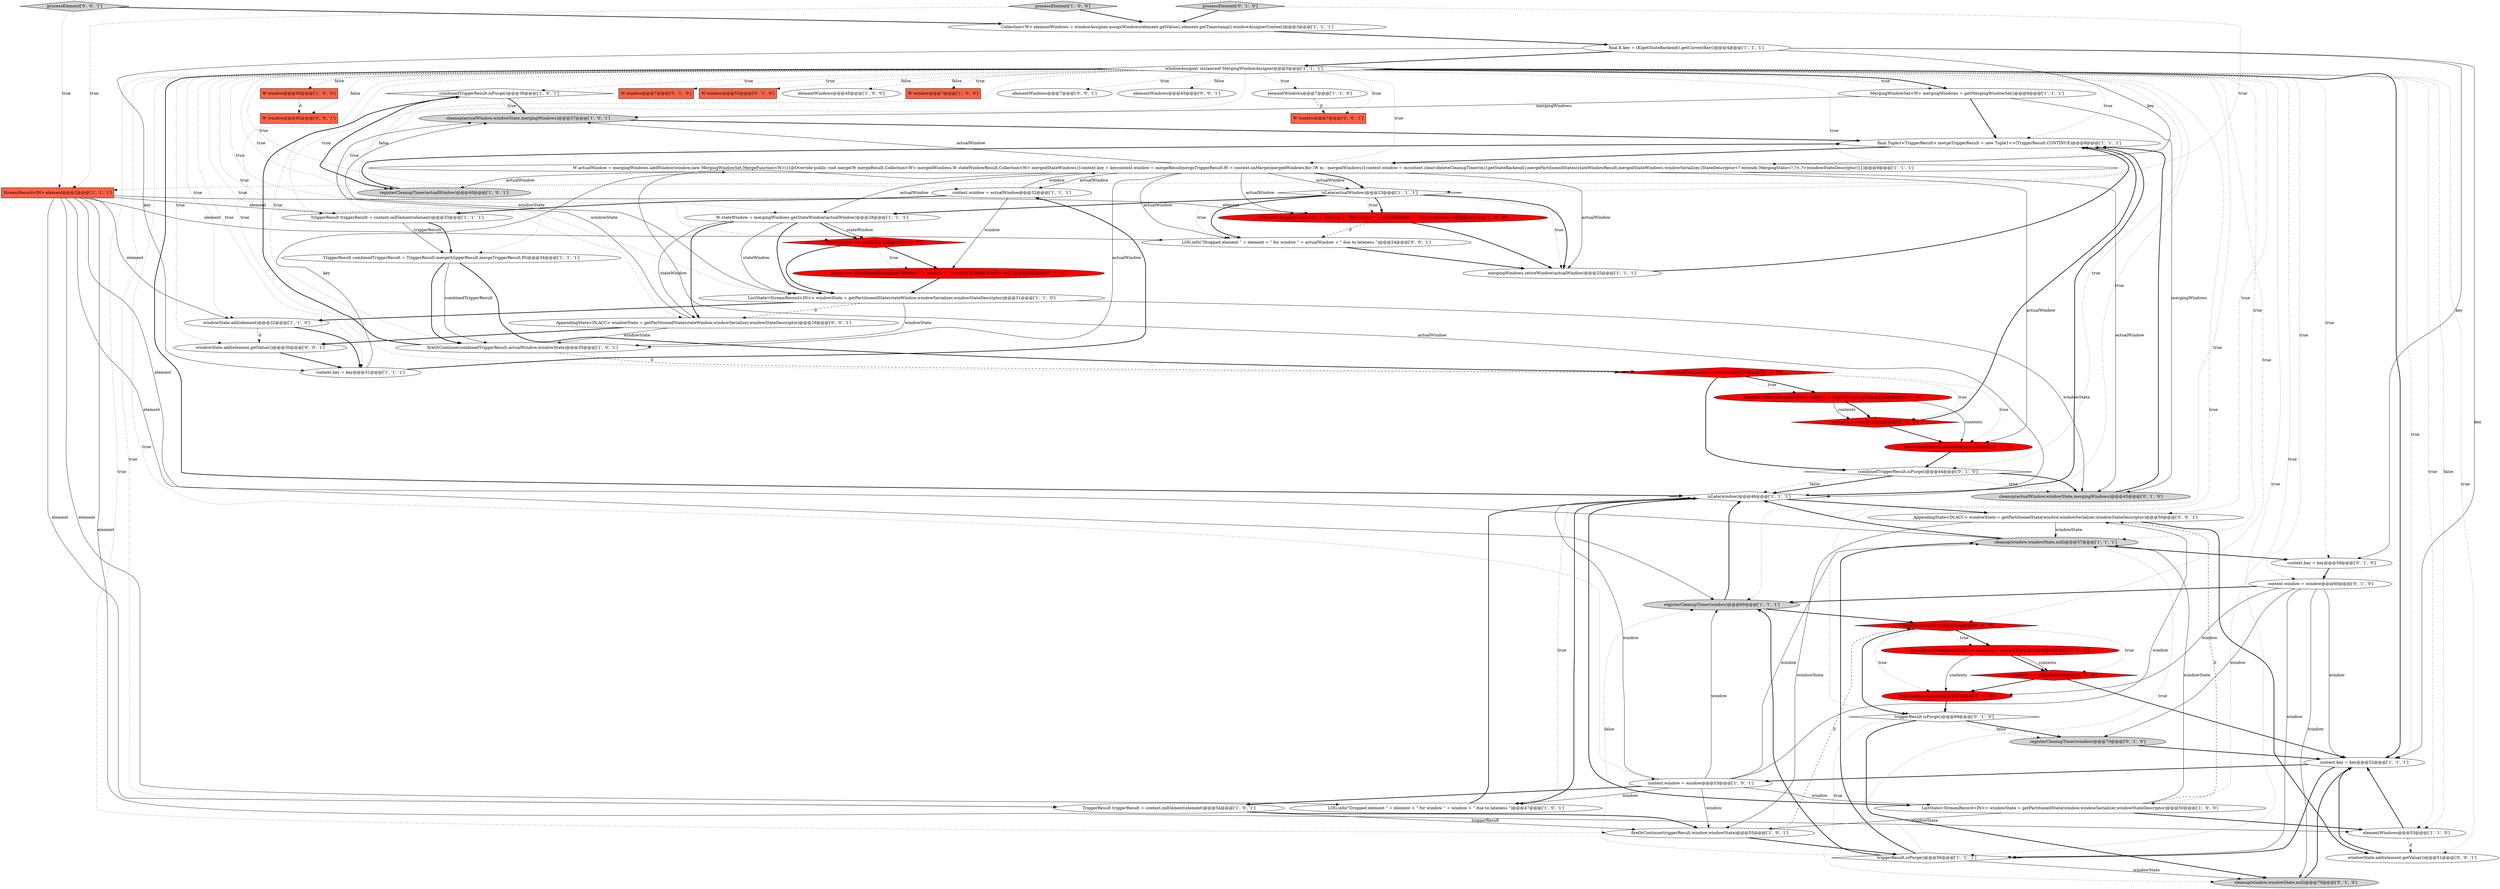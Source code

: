 digraph {
8 [style = filled, label = "combinedTriggerResult.isPurge()@@@36@@@['1', '0', '1']", fillcolor = white, shape = diamond image = "AAA0AAABBB1BBB"];
65 [style = filled, label = "W window@@@45@@@['0', '0', '1']", fillcolor = tomato, shape = box image = "AAA0AAABBB3BBB"];
5 [style = filled, label = "windowAssigner instanceof MergingWindowAssigner@@@5@@@['1', '1', '1']", fillcolor = white, shape = diamond image = "AAA0AAABBB1BBB"];
22 [style = filled, label = "registerCleanupTimer(window)@@@60@@@['1', '1', '1']", fillcolor = lightgray, shape = ellipse image = "AAA0AAABBB1BBB"];
47 [style = filled, label = "contents == null@@@64@@@['0', '1', '0']", fillcolor = red, shape = diamond image = "AAA1AAABBB2BBB"];
60 [style = filled, label = "LOG.info(\"Dropped element \" + element + \" for window \" + actualWindow + \" due to lateness.\")@@@24@@@['0', '0', '1']", fillcolor = white, shape = ellipse image = "AAA0AAABBB3BBB"];
18 [style = filled, label = "mergingWindows.retireWindow(actualWindow)@@@25@@@['1', '1', '1']", fillcolor = white, shape = ellipse image = "AAA0AAABBB1BBB"];
41 [style = filled, label = "cleanup(actualWindow,windowState,mergingWindows)@@@45@@@['0', '1', '0']", fillcolor = lightgray, shape = ellipse image = "AAA0AAABBB2BBB"];
37 [style = filled, label = "combinedTriggerResult.isFire()@@@37@@@['0', '1', '0']", fillcolor = red, shape = diamond image = "AAA1AAABBB2BBB"];
61 [style = filled, label = "AppendingState<IN,ACC> windowState = getPartitionedState(window,windowSerializer,windowStateDescriptor)@@@50@@@['0', '0', '1']", fillcolor = white, shape = ellipse image = "AAA0AAABBB3BBB"];
6 [style = filled, label = "context.key = key@@@52@@@['1', '1', '1']", fillcolor = white, shape = ellipse image = "AAA0AAABBB1BBB"];
53 [style = filled, label = "triggerResult.isPurge()@@@69@@@['0', '1', '0']", fillcolor = white, shape = diamond image = "AAA0AAABBB2BBB"];
44 [style = filled, label = "context.window = window@@@60@@@['0', '1', '0']", fillcolor = white, shape = ellipse image = "AAA0AAABBB2BBB"];
7 [style = filled, label = "cleanup(window,windowState,null)@@@57@@@['1', '1', '1']", fillcolor = lightgray, shape = ellipse image = "AAA0AAABBB1BBB"];
42 [style = filled, label = "W window@@@7@@@['0', '1', '0']", fillcolor = tomato, shape = box image = "AAA0AAABBB2BBB"];
29 [style = filled, label = "LOG.info(\"Dropped element \" + element + \" for window \" + actualWindow + \" due to lateness.\")@@@24@@@['1', '0', '0']", fillcolor = red, shape = ellipse image = "AAA1AAABBB1BBB"];
30 [style = filled, label = "StreamRecord<IN> element@@@2@@@['1', '1', '1']", fillcolor = tomato, shape = box image = "AAA0AAABBB1BBB"];
58 [style = filled, label = "windowState.add(element.getValue())@@@51@@@['0', '0', '1']", fillcolor = white, shape = ellipse image = "AAA0AAABBB3BBB"];
56 [style = filled, label = "context.key = key@@@59@@@['0', '1', '0']", fillcolor = white, shape = ellipse image = "AAA0AAABBB2BBB"];
43 [style = filled, label = "triggerResult.isFire()@@@62@@@['0', '1', '0']", fillcolor = red, shape = diamond image = "AAA1AAABBB2BBB"];
31 [style = filled, label = "triggerResult.isPurge()@@@56@@@['1', '1', '1']", fillcolor = white, shape = diamond image = "AAA0AAABBB1BBB"];
52 [style = filled, label = "W window@@@53@@@['0', '1', '0']", fillcolor = tomato, shape = box image = "AAA0AAABBB2BBB"];
55 [style = filled, label = "Iterable<StreamRecord<IN>> contents = windowState.get()@@@63@@@['0', '1', '0']", fillcolor = red, shape = ellipse image = "AAA1AAABBB2BBB"];
33 [style = filled, label = "TriggerResult triggerResult = context.onElement(element)@@@33@@@['1', '1', '1']", fillcolor = white, shape = ellipse image = "AAA0AAABBB1BBB"];
20 [style = filled, label = "W window@@@45@@@['1', '0', '0']", fillcolor = tomato, shape = box image = "AAA0AAABBB1BBB"];
21 [style = filled, label = "context.window = actualWindow@@@32@@@['1', '1', '1']", fillcolor = white, shape = ellipse image = "AAA0AAABBB1BBB"];
0 [style = filled, label = "isLate(actualWindow)@@@23@@@['1', '1', '1']", fillcolor = white, shape = diamond image = "AAA0AAABBB1BBB"];
24 [style = filled, label = "ListState<StreamRecord<IN>> windowState = getPartitionedState(window,windowSerializer,windowStateDescriptor)@@@50@@@['1', '0', '0']", fillcolor = white, shape = ellipse image = "AAA0AAABBB1BBB"];
46 [style = filled, label = "Iterable<StreamRecord<IN>> contents = windowState.get()@@@38@@@['0', '1', '0']", fillcolor = red, shape = ellipse image = "AAA1AAABBB2BBB"];
19 [style = filled, label = "TriggerResult combinedTriggerResult = TriggerResult.merge(triggerResult,mergeTriggerResult.f0)@@@34@@@['1', '1', '1']", fillcolor = white, shape = ellipse image = "AAA0AAABBB1BBB"];
13 [style = filled, label = "windowState.add(element)@@@32@@@['1', '1', '0']", fillcolor = white, shape = ellipse image = "AAA0AAABBB1BBB"];
16 [style = filled, label = "elementWindows@@@45@@@['1', '0', '0']", fillcolor = white, shape = ellipse image = "AAA0AAABBB1BBB"];
4 [style = filled, label = "context.key = key@@@31@@@['1', '1', '1']", fillcolor = white, shape = ellipse image = "AAA0AAABBB1BBB"];
23 [style = filled, label = "LOG.info(\"Dropped element \" + element + \" for window \" + window + \" due to lateness.\")@@@47@@@['1', '0', '1']", fillcolor = white, shape = ellipse image = "AAA0AAABBB1BBB"];
35 [style = filled, label = "MergingWindowSet<W> mergingWindows = getMergingWindowSet()@@@6@@@['1', '1', '1']", fillcolor = white, shape = ellipse image = "AAA0AAABBB1BBB"];
59 [style = filled, label = "AppendingState<IN,ACC> windowState = getPartitionedState(stateWindow,windowSerializer,windowStateDescriptor)@@@29@@@['0', '0', '1']", fillcolor = white, shape = ellipse image = "AAA0AAABBB3BBB"];
48 [style = filled, label = "registerCleanupTimer(window)@@@73@@@['0', '1', '0']", fillcolor = lightgray, shape = ellipse image = "AAA0AAABBB2BBB"];
15 [style = filled, label = "W window@@@7@@@['1', '0', '0']", fillcolor = tomato, shape = box image = "AAA0AAABBB1BBB"];
38 [style = filled, label = "processElement['0', '1', '0']", fillcolor = lightgray, shape = diamond image = "AAA0AAABBB2BBB"];
62 [style = filled, label = "W window@@@7@@@['0', '0', '1']", fillcolor = tomato, shape = box image = "AAA0AAABBB3BBB"];
45 [style = filled, label = "throw new IllegalStateException(\"Window \" + window + \" is not in in-flight window set.\")@@@29@@@['0', '1', '0']", fillcolor = red, shape = ellipse image = "AAA1AAABBB2BBB"];
57 [style = filled, label = "elementWindows@@@7@@@['0', '0', '1']", fillcolor = white, shape = ellipse image = "AAA0AAABBB3BBB"];
9 [style = filled, label = "final K key = (K)getStateBackend().getCurrentKey()@@@4@@@['1', '1', '1']", fillcolor = white, shape = ellipse image = "AAA0AAABBB1BBB"];
27 [style = filled, label = "fireOrContinue(triggerResult,window,windowState)@@@55@@@['1', '0', '1']", fillcolor = white, shape = ellipse image = "AAA0AAABBB1BBB"];
12 [style = filled, label = "cleanup(actualWindow,windowState,mergingWindows)@@@37@@@['1', '0', '1']", fillcolor = lightgray, shape = ellipse image = "AAA0AAABBB1BBB"];
14 [style = filled, label = "Collection<W> elementWindows = windowAssigner.assignWindows(element.getValue(),element.getTimestamp(),windowAssignerContext)@@@3@@@['1', '1', '1']", fillcolor = white, shape = ellipse image = "AAA0AAABBB1BBB"];
34 [style = filled, label = "registerCleanupTimer(actualWindow)@@@40@@@['1', '0', '1']", fillcolor = lightgray, shape = ellipse image = "AAA0AAABBB1BBB"];
40 [style = filled, label = "fire(window,contents)@@@67@@@['0', '1', '0']", fillcolor = red, shape = ellipse image = "AAA1AAABBB2BBB"];
39 [style = filled, label = "combinedTriggerResult.isPurge()@@@44@@@['0', '1', '0']", fillcolor = white, shape = diamond image = "AAA0AAABBB2BBB"];
2 [style = filled, label = "fireOrContinue(combinedTriggerResult,actualWindow,windowState)@@@35@@@['1', '0', '1']", fillcolor = white, shape = ellipse image = "AAA0AAABBB1BBB"];
50 [style = filled, label = "cleanup(window,windowState,null)@@@70@@@['0', '1', '0']", fillcolor = lightgray, shape = ellipse image = "AAA0AAABBB2BBB"];
25 [style = filled, label = "TriggerResult triggerResult = context.onElement(element)@@@54@@@['1', '0', '1']", fillcolor = white, shape = ellipse image = "AAA0AAABBB1BBB"];
66 [style = filled, label = "processElement['0', '0', '1']", fillcolor = lightgray, shape = diamond image = "AAA0AAABBB3BBB"];
63 [style = filled, label = "elementWindows@@@45@@@['0', '0', '1']", fillcolor = white, shape = ellipse image = "AAA0AAABBB3BBB"];
64 [style = filled, label = "windowState.add(element.getValue())@@@30@@@['0', '0', '1']", fillcolor = white, shape = ellipse image = "AAA0AAABBB3BBB"];
11 [style = filled, label = "final Tuple1<TriggerResult> mergeTriggerResult = new Tuple1<>(TriggerResult.CONTINUE)@@@8@@@['1', '1', '1']", fillcolor = white, shape = ellipse image = "AAA0AAABBB1BBB"];
10 [style = filled, label = "processElement['1', '0', '0']", fillcolor = lightgray, shape = diamond image = "AAA0AAABBB1BBB"];
26 [style = filled, label = "W actualWindow = mergingWindows.addWindow(window,new MergingWindowSet.MergeFunction<W>(){@Override public void merge(W mergeResult,Collection<W> mergedWindows,W stateWindowResult,Collection<W> mergedStateWindows){context.key = keycontext.window = mergeResultmergeTriggerResult.f0 = context.onMerge(mergedWindows)for (W m : mergedWindows){context.window = mcontext.clear()deleteCleanupTimer(m)}getStateBackend().mergePartitionedStates(stateWindowResult,mergedStateWindows,windowSerializer,(StateDescriptor<? extends MergingState<?,?>,?>)windowStateDescriptor)}})@@@9@@@['1', '1', '1']", fillcolor = white, shape = ellipse image = "AAA0AAABBB1BBB"];
54 [style = filled, label = "fire(actualWindow,contents)@@@42@@@['0', '1', '0']", fillcolor = red, shape = ellipse image = "AAA1AAABBB2BBB"];
51 [style = filled, label = "contents == null@@@39@@@['0', '1', '0']", fillcolor = red, shape = diamond image = "AAA1AAABBB2BBB"];
32 [style = filled, label = "elementWindows@@@7@@@['1', '1', '0']", fillcolor = white, shape = ellipse image = "AAA0AAABBB1BBB"];
36 [style = filled, label = "W stateWindow = mergingWindows.getStateWindow(actualWindow)@@@28@@@['1', '1', '1']", fillcolor = white, shape = ellipse image = "AAA0AAABBB1BBB"];
49 [style = filled, label = "stateWindow == null@@@28@@@['0', '1', '0']", fillcolor = red, shape = diamond image = "AAA1AAABBB2BBB"];
17 [style = filled, label = "context.window = window@@@53@@@['1', '0', '1']", fillcolor = white, shape = ellipse image = "AAA0AAABBB1BBB"];
1 [style = filled, label = "ListState<StreamRecord<IN>> windowState = getPartitionedState(stateWindow,windowSerializer,windowStateDescriptor)@@@31@@@['1', '1', '0']", fillcolor = white, shape = ellipse image = "AAA0AAABBB1BBB"];
3 [style = filled, label = "elementWindows@@@53@@@['1', '1', '0']", fillcolor = white, shape = ellipse image = "AAA0AAABBB1BBB"];
28 [style = filled, label = "isLate(window)@@@46@@@['1', '1', '1']", fillcolor = white, shape = diamond image = "AAA0AAABBB1BBB"];
36->59 [style = bold, label=""];
17->25 [style = bold, label=""];
17->7 [style = solid, label="window"];
43->55 [style = bold, label=""];
55->47 [style = bold, label=""];
5->65 [style = dotted, label="false"];
5->32 [style = dotted, label="true"];
30->33 [style = solid, label="element"];
26->29 [style = solid, label="actualWindow"];
5->1 [style = dotted, label="true"];
5->19 [style = dotted, label="true"];
8->34 [style = dotted, label="false"];
5->57 [style = dotted, label="true"];
17->27 [style = solid, label="window"];
4->26 [style = solid, label="key"];
41->11 [style = bold, label=""];
5->28 [style = bold, label=""];
26->28 [style = solid, label="actualWindow"];
10->30 [style = dotted, label="true"];
1->13 [style = bold, label=""];
26->54 [style = solid, label="actualWindow"];
33->19 [style = solid, label="triggerResult"];
29->18 [style = bold, label=""];
31->7 [style = dotted, label="true"];
1->59 [style = dashed, label="0"];
23->28 [style = bold, label=""];
46->51 [style = bold, label=""];
5->24 [style = dotted, label="true"];
5->13 [style = dotted, label="true"];
5->43 [style = dotted, label="true"];
5->11 [style = dotted, label="true"];
1->41 [style = solid, label="windowState"];
24->27 [style = solid, label="windowState"];
5->22 [style = dotted, label="true"];
43->55 [style = dotted, label="true"];
36->1 [style = solid, label="stateWindow"];
5->16 [style = dotted, label="false"];
43->53 [style = bold, label=""];
21->26 [style = solid, label="window"];
55->40 [style = solid, label="contents"];
9->5 [style = bold, label=""];
5->20 [style = dotted, label="false"];
26->0 [style = solid, label="actualWindow"];
14->9 [style = bold, label=""];
17->61 [style = solid, label="window"];
30->13 [style = solid, label="element"];
51->11 [style = bold, label=""];
5->44 [style = dotted, label="true"];
30->7 [style = solid, label="element"];
53->48 [style = bold, label=""];
37->54 [style = dotted, label="true"];
8->34 [style = bold, label=""];
59->64 [style = bold, label=""];
47->6 [style = bold, label=""];
59->12 [style = solid, label="windowState"];
9->56 [style = solid, label="key"];
10->14 [style = bold, label=""];
51->54 [style = bold, label=""];
18->11 [style = bold, label=""];
22->43 [style = bold, label=""];
12->11 [style = bold, label=""];
5->49 [style = dotted, label="true"];
4->21 [style = bold, label=""];
5->6 [style = dotted, label="true"];
27->31 [style = bold, label=""];
30->3 [style = solid, label="element"];
0->29 [style = bold, label=""];
30->60 [style = solid, label="element"];
5->33 [style = dotted, label="true"];
17->22 [style = solid, label="window"];
19->2 [style = bold, label=""];
0->60 [style = dotted, label="true"];
19->2 [style = solid, label="combinedTriggerResult"];
5->3 [style = dotted, label="true"];
24->61 [style = dashed, label="0"];
61->7 [style = solid, label="windowState"];
5->4 [style = dotted, label="true"];
0->36 [style = bold, label=""];
19->37 [style = bold, label=""];
37->46 [style = dotted, label="true"];
30->25 [style = solid, label="element"];
26->21 [style = solid, label="actualWindow"];
45->1 [style = bold, label=""];
25->27 [style = bold, label=""];
17->23 [style = solid, label="window"];
5->36 [style = dotted, label="true"];
36->49 [style = solid, label="stateWindow"];
26->0 [style = bold, label=""];
1->2 [style = solid, label="windowState"];
49->1 [style = bold, label=""];
5->6 [style = bold, label=""];
37->46 [style = bold, label=""];
8->12 [style = dotted, label="true"];
5->42 [style = dotted, label="true"];
5->25 [style = dotted, label="true"];
25->27 [style = solid, label="triggerResult"];
36->49 [style = bold, label=""];
28->61 [style = bold, label=""];
5->7 [style = dotted, label="true"];
5->59 [style = dotted, label="true"];
2->37 [style = dashed, label="0"];
5->3 [style = dotted, label="false"];
61->27 [style = solid, label="windowState"];
28->24 [style = bold, label=""];
17->24 [style = solid, label="window"];
39->41 [style = bold, label=""];
5->26 [style = dotted, label="true"];
28->23 [style = dotted, label="true"];
44->22 [style = bold, label=""];
43->47 [style = dotted, label="true"];
5->8 [style = dotted, label="true"];
13->64 [style = dashed, label="0"];
26->34 [style = solid, label="actualWindow"];
32->62 [style = dashed, label="0"];
24->3 [style = bold, label=""];
11->26 [style = bold, label=""];
6->17 [style = bold, label=""];
27->43 [style = dashed, label="0"];
49->45 [style = bold, label=""];
9->26 [style = solid, label="key"];
40->53 [style = bold, label=""];
0->18 [style = dotted, label="true"];
26->18 [style = solid, label="actualWindow"];
47->40 [style = bold, label=""];
7->56 [style = bold, label=""];
46->54 [style = solid, label="contents"];
5->31 [style = dotted, label="true"];
44->31 [style = solid, label="window"];
66->30 [style = dotted, label="true"];
30->22 [style = solid, label="element"];
3->6 [style = bold, label=""];
37->51 [style = dotted, label="true"];
22->28 [style = bold, label=""];
53->50 [style = dotted, label="true"];
26->60 [style = solid, label="actualWindow"];
5->0 [style = dotted, label="true"];
9->6 [style = solid, label="key"];
48->6 [style = bold, label=""];
5->15 [style = dotted, label="true"];
31->7 [style = bold, label=""];
49->45 [style = dotted, label="true"];
5->61 [style = dotted, label="true"];
53->50 [style = bold, label=""];
38->30 [style = dotted, label="true"];
39->28 [style = dotted, label="false"];
54->39 [style = bold, label=""];
9->4 [style = solid, label="key"];
60->18 [style = bold, label=""];
5->35 [style = dotted, label="true"];
44->48 [style = solid, label="window"];
7->28 [style = bold, label=""];
5->53 [style = dotted, label="true"];
28->23 [style = bold, label=""];
5->27 [style = dotted, label="true"];
26->2 [style = solid, label="actualWindow"];
5->39 [style = dotted, label="true"];
43->40 [style = dotted, label="true"];
0->18 [style = bold, label=""];
5->21 [style = dotted, label="true"];
31->50 [style = solid, label="windowState"];
26->12 [style = solid, label="actualWindow"];
33->19 [style = bold, label=""];
30->29 [style = solid, label="element"];
64->4 [style = bold, label=""];
17->28 [style = solid, label="window"];
5->28 [style = dotted, label="true"];
5->35 [style = bold, label=""];
8->12 [style = bold, label=""];
44->50 [style = solid, label="window"];
37->39 [style = bold, label=""];
36->59 [style = solid, label="stateWindow"];
5->52 [style = dotted, label="false"];
5->2 [style = dotted, label="true"];
5->62 [style = dotted, label="true"];
5->17 [style = dotted, label="true"];
35->41 [style = solid, label="mergingWindows"];
26->41 [style = solid, label="actualWindow"];
50->6 [style = bold, label=""];
31->22 [style = bold, label=""];
5->56 [style = dotted, label="true"];
5->58 [style = dotted, label="true"];
3->58 [style = dashed, label="0"];
21->33 [style = bold, label=""];
28->11 [style = bold, label=""];
5->64 [style = dotted, label="true"];
30->23 [style = solid, label="element"];
26->36 [style = solid, label="actualWindow"];
31->22 [style = dotted, label="false"];
46->51 [style = solid, label="contents"];
61->58 [style = bold, label=""];
55->47 [style = solid, label="contents"];
36->1 [style = bold, label=""];
34->11 [style = bold, label=""];
39->28 [style = bold, label=""];
38->14 [style = bold, label=""];
5->63 [style = dotted, label="false"];
0->29 [style = dotted, label="true"];
44->40 [style = solid, label="window"];
6->31 [style = bold, label=""];
0->60 [style = bold, label=""];
1->12 [style = solid, label="windowState"];
35->12 [style = solid, label="mergingWindows"];
21->45 [style = solid, label="window"];
39->41 [style = dotted, label="true"];
44->6 [style = solid, label="window"];
59->2 [style = solid, label="windowState"];
24->7 [style = solid, label="windowState"];
58->6 [style = bold, label=""];
20->65 [style = dashed, label="0"];
66->14 [style = bold, label=""];
29->60 [style = dashed, label="0"];
56->44 [style = bold, label=""];
13->4 [style = bold, label=""];
53->48 [style = dotted, label="false"];
5->37 [style = dotted, label="true"];
2->8 [style = bold, label=""];
35->11 [style = bold, label=""];
}
